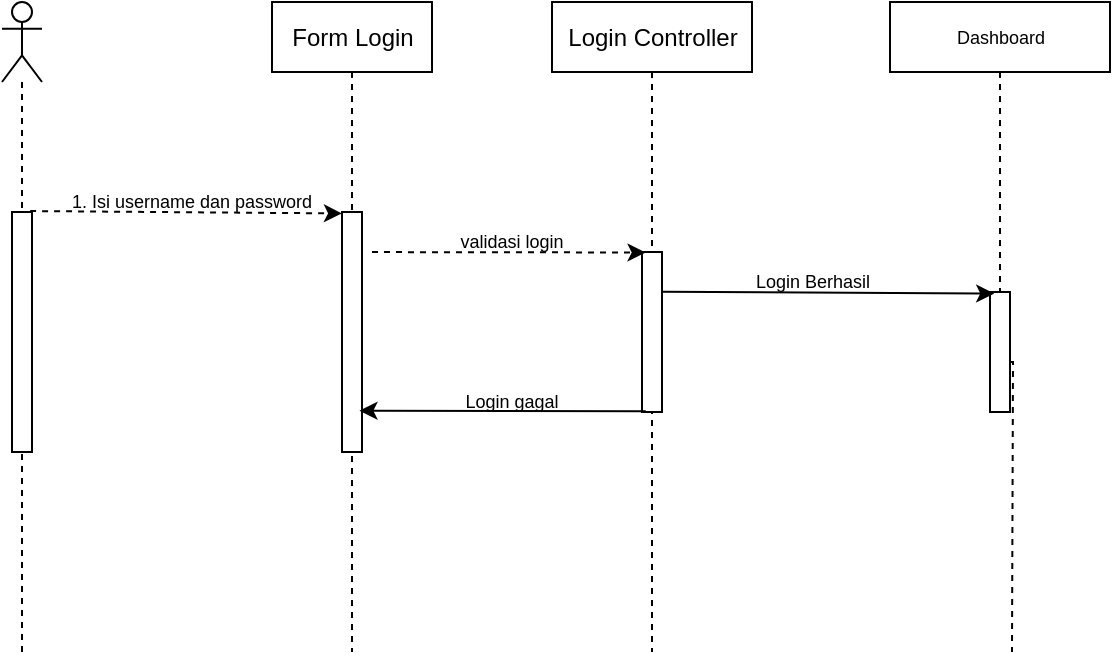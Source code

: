 <mxfile version="20.5.3" type="device" pages="7"><diagram name="Login" id="13e1069c-82ec-6db2-03f1-153e76fe0fe0"><mxGraphModel dx="1422" dy="804" grid="1" gridSize="10" guides="1" tooltips="1" connect="1" arrows="1" fold="1" page="1" pageScale="1" pageWidth="1100" pageHeight="850" background="none" math="0" shadow="0"><root><mxCell id="0"/><mxCell id="1" parent="0"/><mxCell id="lwrAelMYu3qT5PROHfoa-15" style="edgeStyle=orthogonalEdgeStyle;rounded=0;jumpStyle=none;jumpSize=17;orthogonalLoop=1;jettySize=auto;html=1;dashed=1;strokeWidth=1;endArrow=none;endFill=0;endSize=5;targetPerimeterSpacing=12;" parent="1" source="lwrAelMYu3qT5PROHfoa-9" edge="1"><mxGeometry relative="1" as="geometry"><mxPoint x="300" y="400" as="targetPoint"/><Array as="points"><mxPoint x="300" y="179"/></Array></mxGeometry></mxCell><mxCell id="lwrAelMYu3qT5PROHfoa-9" value="Form Login" style="html=1;" parent="1" vertex="1"><mxGeometry x="260" y="75" width="80" height="35" as="geometry"/></mxCell><mxCell id="lwrAelMYu3qT5PROHfoa-12" value="" style="html=1;points=[];perimeter=orthogonalPerimeter;" parent="1" vertex="1"><mxGeometry x="295" y="180" width="10" height="120" as="geometry"/></mxCell><mxCell id="lwrAelMYu3qT5PROHfoa-14" value="" style="endArrow=classic;dashed=1;endFill=1;endSize=6;html=1;rounded=0;strokeWidth=1;targetPerimeterSpacing=7;jumpStyle=none;jumpSize=17;exitX=0.904;exitY=-0.004;exitDx=0;exitDy=0;exitPerimeter=0;entryX=-0.004;entryY=0.006;entryDx=0;entryDy=0;entryPerimeter=0;startSize=3;" parent="1" source="lwrAelMYu3qT5PROHfoa-4" target="lwrAelMYu3qT5PROHfoa-12" edge="1"><mxGeometry width="160" relative="1" as="geometry"><mxPoint x="270" y="180" as="sourcePoint"/><mxPoint x="290" y="180" as="targetPoint"/></mxGeometry></mxCell><mxCell id="lwrAelMYu3qT5PROHfoa-18" value="1. Isi username dan password" style="text;html=1;strokeColor=none;fillColor=none;align=center;verticalAlign=middle;whiteSpace=wrap;rounded=0;fontSize=9;" parent="1" vertex="1"><mxGeometry x="150" y="170" width="140" height="10" as="geometry"/></mxCell><mxCell id="lwrAelMYu3qT5PROHfoa-22" style="edgeStyle=orthogonalEdgeStyle;rounded=0;jumpStyle=none;jumpSize=17;orthogonalLoop=1;jettySize=auto;html=1;dashed=1;strokeWidth=1;fontSize=12;endArrow=none;endFill=0;startSize=3;endSize=6;targetPerimeterSpacing=7;" parent="1" source="lwrAelMYu3qT5PROHfoa-19" edge="1"><mxGeometry relative="1" as="geometry"><mxPoint x="450" y="400" as="targetPoint"/></mxGeometry></mxCell><mxCell id="lwrAelMYu3qT5PROHfoa-19" value="Login Controller" style="html=1;fontSize=12;" parent="1" vertex="1"><mxGeometry x="400" y="75" width="100" height="35" as="geometry"/></mxCell><mxCell id="lwrAelMYu3qT5PROHfoa-20" value="" style="shape=umlLifeline;participant=umlActor;perimeter=lifelinePerimeter;whiteSpace=wrap;html=1;container=1;collapsible=0;recursiveResize=0;verticalAlign=top;spacingTop=36;outlineConnect=0;fontSize=12;" parent="1" vertex="1"><mxGeometry x="125" y="75" width="20" height="325" as="geometry"/></mxCell><mxCell id="lwrAelMYu3qT5PROHfoa-4" value="" style="html=1;points=[];perimeter=orthogonalPerimeter;labelBackgroundColor=default;" parent="1" vertex="1"><mxGeometry x="130" y="180" width="10" height="120" as="geometry"/></mxCell><mxCell id="lwrAelMYu3qT5PROHfoa-21" value="" style="html=1;points=[];perimeter=orthogonalPerimeter;labelBackgroundColor=default;fontSize=12;" parent="1" vertex="1"><mxGeometry x="445" y="200" width="10" height="80" as="geometry"/></mxCell><mxCell id="lwrAelMYu3qT5PROHfoa-23" value="" style="endArrow=classic;html=1;rounded=0;dashed=1;strokeWidth=1;fontSize=12;startSize=3;endSize=6;targetPerimeterSpacing=7;jumpStyle=none;jumpSize=17;entryX=0.18;entryY=0.003;entryDx=0;entryDy=0;entryPerimeter=0;exitX=1.5;exitY=0.167;exitDx=0;exitDy=0;exitPerimeter=0;" parent="1" source="lwrAelMYu3qT5PROHfoa-12" target="lwrAelMYu3qT5PROHfoa-21" edge="1"><mxGeometry width="50" height="50" relative="1" as="geometry"><mxPoint x="300" y="240" as="sourcePoint"/><mxPoint x="350" y="190" as="targetPoint"/></mxGeometry></mxCell><mxCell id="lwrAelMYu3qT5PROHfoa-24" value="validasi login" style="text;html=1;strokeColor=none;fillColor=none;align=center;verticalAlign=middle;whiteSpace=wrap;rounded=0;labelBackgroundColor=none;fontSize=9;" parent="1" vertex="1"><mxGeometry x="350" y="190" width="60" height="10" as="geometry"/></mxCell><mxCell id="lwrAelMYu3qT5PROHfoa-26" style="edgeStyle=orthogonalEdgeStyle;rounded=0;jumpStyle=none;jumpSize=17;orthogonalLoop=1;jettySize=auto;html=1;dashed=1;strokeWidth=1;fontSize=9;endArrow=none;endFill=0;startSize=3;endSize=6;targetPerimeterSpacing=7;" parent="1" source="lwrAelMYu3qT5PROHfoa-25" edge="1"><mxGeometry relative="1" as="geometry"><mxPoint x="630" y="400" as="targetPoint"/></mxGeometry></mxCell><mxCell id="lwrAelMYu3qT5PROHfoa-25" value="Dashboard" style="html=1;labelBackgroundColor=none;fontSize=9;" parent="1" vertex="1"><mxGeometry x="569" y="75" width="110" height="35" as="geometry"/></mxCell><mxCell id="lwrAelMYu3qT5PROHfoa-27" value="" style="html=1;points=[];perimeter=orthogonalPerimeter;labelBackgroundColor=none;fontSize=9;" parent="1" vertex="1"><mxGeometry x="619" y="220" width="10" height="60" as="geometry"/></mxCell><mxCell id="lwrAelMYu3qT5PROHfoa-28" value="" style="endArrow=classic;html=1;rounded=0;strokeWidth=1;fontSize=9;startSize=3;endSize=6;targetPerimeterSpacing=7;jumpStyle=none;jumpSize=17;entryX=0.21;entryY=0.013;entryDx=0;entryDy=0;entryPerimeter=0;exitX=0.99;exitY=0.248;exitDx=0;exitDy=0;exitPerimeter=0;" parent="1" source="lwrAelMYu3qT5PROHfoa-21" target="lwrAelMYu3qT5PROHfoa-27" edge="1"><mxGeometry width="50" height="50" relative="1" as="geometry"><mxPoint x="450" y="260" as="sourcePoint"/><mxPoint x="500" y="210" as="targetPoint"/></mxGeometry></mxCell><mxCell id="lwrAelMYu3qT5PROHfoa-29" value="Login Berhasil" style="text;html=1;strokeColor=none;fillColor=none;align=center;verticalAlign=middle;whiteSpace=wrap;rounded=0;labelBackgroundColor=none;fontSize=9;" parent="1" vertex="1"><mxGeometry x="480" y="210" width="101" height="10" as="geometry"/></mxCell><mxCell id="lwrAelMYu3qT5PROHfoa-30" value="" style="endArrow=classic;html=1;rounded=0;strokeWidth=1;fontSize=9;startSize=3;endSize=6;targetPerimeterSpacing=7;jumpStyle=none;jumpSize=17;exitX=0.187;exitY=0.996;exitDx=0;exitDy=0;exitPerimeter=0;entryX=0.873;entryY=0.828;entryDx=0;entryDy=0;entryPerimeter=0;" parent="1" source="lwrAelMYu3qT5PROHfoa-21" target="lwrAelMYu3qT5PROHfoa-12" edge="1"><mxGeometry width="50" height="50" relative="1" as="geometry"><mxPoint x="310" y="320" as="sourcePoint"/><mxPoint x="310" y="280" as="targetPoint"/></mxGeometry></mxCell><mxCell id="lwrAelMYu3qT5PROHfoa-31" value="Login gagal" style="text;html=1;strokeColor=none;fillColor=none;align=center;verticalAlign=middle;whiteSpace=wrap;rounded=0;labelBackgroundColor=none;fontSize=9;" parent="1" vertex="1"><mxGeometry x="320" y="270" width="120" height="10" as="geometry"/></mxCell></root></mxGraphModel></diagram><diagram id="d5U2PGtogvgQ7KiT9OjP" name="DataDiri"><mxGraphModel dx="1422" dy="804" grid="1" gridSize="10" guides="1" tooltips="1" connect="1" arrows="1" fold="1" page="1" pageScale="1" pageWidth="1169" pageHeight="827" math="0" shadow="0"><root><mxCell id="0"/><mxCell id="1" parent="0"/><mxCell id="U6UO5_opWolzAWf5UOEy-2" value="" style="shape=umlLifeline;participant=umlActor;perimeter=lifelinePerimeter;whiteSpace=wrap;html=1;container=1;collapsible=0;recursiveResize=0;verticalAlign=top;spacingTop=36;outlineConnect=0;labelBackgroundColor=none;fontSize=9;" parent="1" vertex="1"><mxGeometry x="90" y="80" width="20" height="400" as="geometry"/></mxCell><mxCell id="U6UO5_opWolzAWf5UOEy-3" value="" style="html=1;points=[];perimeter=orthogonalPerimeter;labelBackgroundColor=none;fontSize=9;" parent="U6UO5_opWolzAWf5UOEy-2" vertex="1"><mxGeometry x="5" y="80" width="10" height="280" as="geometry"/></mxCell><mxCell id="U6UO5_opWolzAWf5UOEy-5" style="edgeStyle=orthogonalEdgeStyle;rounded=0;jumpStyle=none;jumpSize=17;orthogonalLoop=1;jettySize=auto;html=1;strokeWidth=1;fontSize=9;endArrow=none;endFill=0;startSize=3;endSize=6;targetPerimeterSpacing=7;dashed=1;startArrow=none;" parent="1" source="U6UO5_opWolzAWf5UOEy-6" edge="1"><mxGeometry relative="1" as="geometry"><mxPoint x="220" y="481.481" as="targetPoint"/></mxGeometry></mxCell><mxCell id="U6UO5_opWolzAWf5UOEy-4" value="Menu Profile" style="html=1;labelBackgroundColor=none;fontSize=9;" parent="1" vertex="1"><mxGeometry x="180" y="80" width="80" height="40" as="geometry"/></mxCell><mxCell id="U6UO5_opWolzAWf5UOEy-6" value="" style="html=1;points=[];perimeter=orthogonalPerimeter;labelBackgroundColor=none;fontSize=9;" parent="1" vertex="1"><mxGeometry x="215" y="189" width="10" height="231" as="geometry"/></mxCell><mxCell id="U6UO5_opWolzAWf5UOEy-7" value="" style="edgeStyle=orthogonalEdgeStyle;rounded=0;jumpStyle=none;jumpSize=17;orthogonalLoop=1;jettySize=auto;html=1;strokeWidth=1;fontSize=9;endArrow=none;endFill=0;startSize=3;endSize=6;dashed=1;" parent="1" source="U6UO5_opWolzAWf5UOEy-4" target="U6UO5_opWolzAWf5UOEy-6" edge="1"><mxGeometry relative="1" as="geometry"><mxPoint x="220" y="481.481" as="targetPoint"/><mxPoint x="220" y="120.0" as="sourcePoint"/></mxGeometry></mxCell><mxCell id="U6UO5_opWolzAWf5UOEy-8" value="" style="endArrow=classic;html=1;rounded=0;dashed=1;strokeWidth=1;fontSize=9;startSize=3;endSize=6;targetPerimeterSpacing=7;jumpStyle=none;jumpSize=17;exitX=0.911;exitY=0.11;exitDx=0;exitDy=0;exitPerimeter=0;entryX=0.036;entryY=0.006;entryDx=0;entryDy=0;entryPerimeter=0;" parent="1" target="U6UO5_opWolzAWf5UOEy-6" edge="1"><mxGeometry width="50" height="50" relative="1" as="geometry"><mxPoint x="104.11" y="190.8" as="sourcePoint"/><mxPoint x="215.59" y="194.775" as="targetPoint"/></mxGeometry></mxCell><mxCell id="U6UO5_opWolzAWf5UOEy-9" value="Isi data diri" style="text;html=1;strokeColor=none;fillColor=none;align=center;verticalAlign=middle;whiteSpace=wrap;rounded=0;labelBackgroundColor=none;fontSize=9;" parent="1" vertex="1"><mxGeometry x="120" y="180" width="80" height="10" as="geometry"/></mxCell><mxCell id="U6UO5_opWolzAWf5UOEy-11" style="edgeStyle=orthogonalEdgeStyle;rounded=0;jumpStyle=none;jumpSize=17;orthogonalLoop=1;jettySize=auto;html=1;dashed=1;strokeWidth=1;fontSize=9;endArrow=none;endFill=0;startSize=3;endSize=6;targetPerimeterSpacing=7;" parent="1" source="U6UO5_opWolzAWf5UOEy-10" edge="1"><mxGeometry relative="1" as="geometry"><mxPoint x="360" y="480" as="targetPoint"/></mxGeometry></mxCell><mxCell id="U6UO5_opWolzAWf5UOEy-10" value="Calon Guru Controller" style="html=1;labelBackgroundColor=none;fontSize=9;whiteSpace=wrap;" parent="1" vertex="1"><mxGeometry x="320" y="80" width="80" height="40" as="geometry"/></mxCell><mxCell id="U6UO5_opWolzAWf5UOEy-12" value="" style="endArrow=classic;html=1;rounded=0;dashed=1;strokeWidth=1;fontSize=9;startSize=3;endSize=6;targetPerimeterSpacing=7;jumpStyle=none;jumpSize=17;entryX=0.096;entryY=0.002;entryDx=0;entryDy=0;entryPerimeter=0;" parent="1" target="U6UO5_opWolzAWf5UOEy-13" edge="1"><mxGeometry width="50" height="50" relative="1" as="geometry"><mxPoint x="230" y="200" as="sourcePoint"/><mxPoint x="300" y="170" as="targetPoint"/></mxGeometry></mxCell><mxCell id="U6UO5_opWolzAWf5UOEy-13" value="" style="html=1;points=[];perimeter=orthogonalPerimeter;labelBackgroundColor=none;fontSize=9;" parent="1" vertex="1"><mxGeometry x="355" y="200" width="10" height="80" as="geometry"/></mxCell><mxCell id="U6UO5_opWolzAWf5UOEy-14" value="simpan()" style="text;html=1;strokeColor=none;fillColor=none;align=center;verticalAlign=middle;whiteSpace=wrap;rounded=0;labelBackgroundColor=none;fontSize=9;" parent="1" vertex="1"><mxGeometry x="260" y="190" width="60" height="10" as="geometry"/></mxCell><mxCell id="vHRyvWLsVT9bUF5KCZ0g-2" style="edgeStyle=orthogonalEdgeStyle;rounded=0;jumpStyle=none;jumpSize=17;orthogonalLoop=1;jettySize=auto;html=1;dashed=1;strokeWidth=1;fontSize=9;endArrow=none;endFill=0;startSize=3;endSize=6;targetPerimeterSpacing=7;startArrow=none;" parent="1" source="vHRyvWLsVT9bUF5KCZ0g-3" edge="1"><mxGeometry relative="1" as="geometry"><mxPoint x="520" y="480" as="targetPoint"/></mxGeometry></mxCell><mxCell id="vHRyvWLsVT9bUF5KCZ0g-1" value="Upload berkas" style="html=1;labelBackgroundColor=none;fontSize=9;" parent="1" vertex="1"><mxGeometry x="480" y="80" width="80" height="40" as="geometry"/></mxCell><mxCell id="vHRyvWLsVT9bUF5KCZ0g-3" value="" style="html=1;points=[];perimeter=orthogonalPerimeter;labelBackgroundColor=none;fontSize=9;" parent="1" vertex="1"><mxGeometry x="515" y="200" width="10" height="130" as="geometry"/></mxCell><mxCell id="vHRyvWLsVT9bUF5KCZ0g-4" value="" style="edgeStyle=orthogonalEdgeStyle;rounded=0;jumpStyle=none;jumpSize=17;orthogonalLoop=1;jettySize=auto;html=1;dashed=1;strokeWidth=1;fontSize=9;endArrow=none;endFill=0;startSize=3;endSize=6;" parent="1" source="vHRyvWLsVT9bUF5KCZ0g-1" target="vHRyvWLsVT9bUF5KCZ0g-3" edge="1"><mxGeometry relative="1" as="geometry"><mxPoint x="520" y="480" as="targetPoint"/><mxPoint x="520" y="120" as="sourcePoint"/></mxGeometry></mxCell><mxCell id="vHRyvWLsVT9bUF5KCZ0g-5" value="" style="endArrow=classic;html=1;rounded=0;dashed=1;strokeWidth=1;fontSize=9;startSize=3;endSize=6;targetPerimeterSpacing=7;jumpStyle=none;jumpSize=17;exitX=0.967;exitY=0.017;exitDx=0;exitDy=0;exitPerimeter=0;entryX=-0.055;entryY=0.013;entryDx=0;entryDy=0;entryPerimeter=0;" parent="1" source="U6UO5_opWolzAWf5UOEy-13" target="vHRyvWLsVT9bUF5KCZ0g-3" edge="1"><mxGeometry width="50" height="50" relative="1" as="geometry"><mxPoint x="400" y="260" as="sourcePoint"/><mxPoint x="520" y="200" as="targetPoint"/></mxGeometry></mxCell><mxCell id="vHRyvWLsVT9bUF5KCZ0g-6" value="Menuju halaman berkas" style="text;html=1;strokeColor=none;fillColor=none;align=center;verticalAlign=middle;whiteSpace=wrap;rounded=0;labelBackgroundColor=none;fontSize=9;" parent="1" vertex="1"><mxGeometry x="380" y="190" width="120" height="10" as="geometry"/></mxCell><mxCell id="vHRyvWLsVT9bUF5KCZ0g-7" value="" style="endArrow=classic;html=1;rounded=0;dashed=1;strokeWidth=1;fontSize=9;startSize=3;endSize=6;targetPerimeterSpacing=7;jumpStyle=none;jumpSize=17;entryX=1.054;entryY=1.004;entryDx=0;entryDy=0;entryPerimeter=0;" parent="1" edge="1"><mxGeometry width="50" height="50" relative="1" as="geometry"><mxPoint x="520" y="330" as="sourcePoint"/><mxPoint x="365.54" y="330.32" as="targetPoint"/></mxGeometry></mxCell><mxCell id="vHRyvWLsVT9bUF5KCZ0g-8" value="simpan()" style="text;html=1;strokeColor=none;fillColor=none;align=center;verticalAlign=middle;whiteSpace=wrap;rounded=0;labelBackgroundColor=none;fontSize=9;" parent="1" vertex="1"><mxGeometry x="420" y="320" width="60" height="10" as="geometry"/></mxCell><mxCell id="vHRyvWLsVT9bUF5KCZ0g-9" value="" style="html=1;points=[];perimeter=orthogonalPerimeter;labelBackgroundColor=none;fontSize=9;" parent="1" vertex="1"><mxGeometry x="355" y="310" width="10" height="80" as="geometry"/></mxCell><mxCell id="vHRyvWLsVT9bUF5KCZ0g-10" value="" style="endArrow=classic;html=1;rounded=0;strokeWidth=1;fontSize=9;startSize=3;endSize=6;targetPerimeterSpacing=7;jumpStyle=none;jumpSize=17;entryX=0.974;entryY=0.394;entryDx=0;entryDy=0;entryPerimeter=0;exitX=-0.051;exitY=0.51;exitDx=0;exitDy=0;exitPerimeter=0;" parent="1" source="vHRyvWLsVT9bUF5KCZ0g-9" edge="1"><mxGeometry width="50" height="50" relative="1" as="geometry"><mxPoint x="358.85" y="350.32" as="sourcePoint"/><mxPoint x="224.74" y="350.014" as="targetPoint"/></mxGeometry></mxCell><mxCell id="vHRyvWLsVT9bUF5KCZ0g-11" value="" style="endArrow=classic;html=1;rounded=0;strokeWidth=1;fontSize=9;startSize=3;endSize=6;targetPerimeterSpacing=7;jumpStyle=none;jumpSize=17;entryX=0.974;entryY=0.394;entryDx=0;entryDy=0;entryPerimeter=0;exitX=0.385;exitY=1.004;exitDx=0;exitDy=0;exitPerimeter=0;" parent="1" edge="1"><mxGeometry width="50" height="50" relative="1" as="geometry"><mxPoint x="358.85" y="280.32" as="sourcePoint"/><mxPoint x="224.74" y="280.014" as="targetPoint"/></mxGeometry></mxCell><mxCell id="vHRyvWLsVT9bUF5KCZ0g-12" value="simpan berhasil" style="text;html=1;strokeColor=none;fillColor=none;align=center;verticalAlign=middle;whiteSpace=wrap;rounded=0;labelBackgroundColor=none;fontSize=9;" parent="1" vertex="1"><mxGeometry x="260" y="270" width="70" height="10" as="geometry"/></mxCell><mxCell id="vHRyvWLsVT9bUF5KCZ0g-13" value="simpan berhasil" style="text;html=1;strokeColor=none;fillColor=none;align=center;verticalAlign=middle;whiteSpace=wrap;rounded=0;labelBackgroundColor=none;fontSize=9;" parent="1" vertex="1"><mxGeometry x="260" y="340" width="70" height="10" as="geometry"/></mxCell></root></mxGraphModel></diagram><diagram id="_2y3wjDJaovQeC2iGmuc" name="Data Admin"><mxGraphModel dx="1422" dy="804" grid="1" gridSize="10" guides="1" tooltips="1" connect="1" arrows="1" fold="1" page="1" pageScale="1" pageWidth="1169" pageHeight="827" math="0" shadow="0"><root><mxCell id="0"/><mxCell id="1" parent="0"/><mxCell id="8dTVciLEisUTp43lVo6K-1" value="" style="shape=umlLifeline;participant=umlActor;perimeter=lifelinePerimeter;whiteSpace=wrap;html=1;container=1;collapsible=0;recursiveResize=0;verticalAlign=top;spacingTop=36;outlineConnect=0;labelBackgroundColor=none;fontSize=9;" parent="1" vertex="1"><mxGeometry x="90" y="80" width="20" height="480" as="geometry"/></mxCell><mxCell id="8dTVciLEisUTp43lVo6K-2" value="" style="html=1;points=[];perimeter=orthogonalPerimeter;labelBackgroundColor=none;fontSize=9;" parent="8dTVciLEisUTp43lVo6K-1" vertex="1"><mxGeometry x="5" y="80" width="10" height="310" as="geometry"/></mxCell><mxCell id="8dTVciLEisUTp43lVo6K-3" style="edgeStyle=orthogonalEdgeStyle;rounded=0;jumpStyle=none;jumpSize=17;orthogonalLoop=1;jettySize=auto;html=1;strokeWidth=1;fontSize=9;endArrow=none;endFill=0;startSize=3;endSize=6;targetPerimeterSpacing=7;dashed=1;startArrow=none;" parent="1" source="8dTVciLEisUTp43lVo6K-5" edge="1"><mxGeometry relative="1" as="geometry"><mxPoint x="220" y="560" as="targetPoint"/></mxGeometry></mxCell><mxCell id="8dTVciLEisUTp43lVo6K-4" value="Form Admin" style="html=1;labelBackgroundColor=none;fontSize=9;" parent="1" vertex="1"><mxGeometry x="180" y="80" width="80" height="40" as="geometry"/></mxCell><mxCell id="8dTVciLEisUTp43lVo6K-5" value="" style="html=1;points=[];perimeter=orthogonalPerimeter;labelBackgroundColor=none;fontSize=9;" parent="1" vertex="1"><mxGeometry x="215" y="189" width="10" height="81" as="geometry"/></mxCell><mxCell id="8dTVciLEisUTp43lVo6K-6" value="" style="edgeStyle=orthogonalEdgeStyle;rounded=0;jumpStyle=none;jumpSize=17;orthogonalLoop=1;jettySize=auto;html=1;strokeWidth=1;fontSize=9;endArrow=none;endFill=0;startSize=3;endSize=6;dashed=1;" parent="1" source="8dTVciLEisUTp43lVo6K-4" target="8dTVciLEisUTp43lVo6K-5" edge="1"><mxGeometry relative="1" as="geometry"><mxPoint x="220" y="481.481" as="targetPoint"/><mxPoint x="220" y="120.0" as="sourcePoint"/></mxGeometry></mxCell><mxCell id="8dTVciLEisUTp43lVo6K-7" value="" style="endArrow=classic;html=1;rounded=0;dashed=1;strokeWidth=1;fontSize=9;startSize=3;endSize=6;targetPerimeterSpacing=7;jumpStyle=none;jumpSize=17;exitX=0.911;exitY=0.11;exitDx=0;exitDy=0;exitPerimeter=0;entryX=0.036;entryY=0.006;entryDx=0;entryDy=0;entryPerimeter=0;" parent="1" target="8dTVciLEisUTp43lVo6K-5" edge="1"><mxGeometry width="50" height="50" relative="1" as="geometry"><mxPoint x="104.11" y="190.8" as="sourcePoint"/><mxPoint x="215.59" y="194.775" as="targetPoint"/></mxGeometry></mxCell><mxCell id="8dTVciLEisUTp43lVo6K-8" value="tambah admin" style="text;html=1;strokeColor=none;fillColor=none;align=center;verticalAlign=middle;whiteSpace=wrap;rounded=0;labelBackgroundColor=none;fontSize=9;" parent="1" vertex="1"><mxGeometry x="120" y="180" width="80" height="10" as="geometry"/></mxCell><mxCell id="8dTVciLEisUTp43lVo6K-9" style="edgeStyle=orthogonalEdgeStyle;rounded=0;jumpStyle=none;jumpSize=17;orthogonalLoop=1;jettySize=auto;html=1;dashed=1;strokeWidth=1;fontSize=9;endArrow=none;endFill=0;startSize=3;endSize=6;targetPerimeterSpacing=7;" parent="1" source="8dTVciLEisUTp43lVo6K-10" edge="1"><mxGeometry relative="1" as="geometry"><mxPoint x="360" y="560" as="targetPoint"/></mxGeometry></mxCell><mxCell id="8dTVciLEisUTp43lVo6K-10" value="Admin Controller" style="html=1;labelBackgroundColor=none;fontSize=9;whiteSpace=wrap;" parent="1" vertex="1"><mxGeometry x="320" y="80" width="80" height="40" as="geometry"/></mxCell><mxCell id="8dTVciLEisUTp43lVo6K-11" value="" style="endArrow=classic;html=1;rounded=0;dashed=1;strokeWidth=1;fontSize=9;startSize=3;endSize=6;targetPerimeterSpacing=7;jumpStyle=none;jumpSize=17;entryX=0.096;entryY=0.002;entryDx=0;entryDy=0;entryPerimeter=0;" parent="1" target="8dTVciLEisUTp43lVo6K-12" edge="1"><mxGeometry width="50" height="50" relative="1" as="geometry"><mxPoint x="230" y="200" as="sourcePoint"/><mxPoint x="300" y="170" as="targetPoint"/></mxGeometry></mxCell><mxCell id="8dTVciLEisUTp43lVo6K-12" value="" style="html=1;points=[];perimeter=orthogonalPerimeter;labelBackgroundColor=none;fontSize=9;" parent="1" vertex="1"><mxGeometry x="355" y="200" width="10" height="60" as="geometry"/></mxCell><mxCell id="8dTVciLEisUTp43lVo6K-13" value="simpan()" style="text;html=1;strokeColor=none;fillColor=none;align=center;verticalAlign=middle;whiteSpace=wrap;rounded=0;labelBackgroundColor=none;fontSize=9;" parent="1" vertex="1"><mxGeometry x="260" y="190" width="60" height="10" as="geometry"/></mxCell><mxCell id="8dTVciLEisUTp43lVo6K-14" value="" style="html=1;points=[];perimeter=orthogonalPerimeter;labelBackgroundColor=none;fontSize=9;" parent="1" vertex="1"><mxGeometry x="355" y="330" width="10" height="60" as="geometry"/></mxCell><mxCell id="8dTVciLEisUTp43lVo6K-15" value="" style="endArrow=classic;html=1;rounded=0;strokeWidth=1;fontSize=9;startSize=3;endSize=6;targetPerimeterSpacing=7;jumpStyle=none;jumpSize=17;entryX=0.974;entryY=0.394;entryDx=0;entryDy=0;entryPerimeter=0;exitX=-0.051;exitY=0.51;exitDx=0;exitDy=0;exitPerimeter=0;" parent="1" edge="1"><mxGeometry width="50" height="50" relative="1" as="geometry"><mxPoint x="354.49" y="390.8" as="sourcePoint"/><mxPoint x="224.74" y="390.014" as="targetPoint"/></mxGeometry></mxCell><mxCell id="8dTVciLEisUTp43lVo6K-16" value="" style="endArrow=classic;html=1;rounded=0;strokeWidth=1;fontSize=9;startSize=3;endSize=6;targetPerimeterSpacing=7;jumpStyle=none;jumpSize=17;entryX=0.974;entryY=0.394;entryDx=0;entryDy=0;entryPerimeter=0;exitX=0.385;exitY=1.004;exitDx=0;exitDy=0;exitPerimeter=0;" parent="1" edge="1"><mxGeometry width="50" height="50" relative="1" as="geometry"><mxPoint x="358.85" y="260.32" as="sourcePoint"/><mxPoint x="224.74" y="260.014" as="targetPoint"/></mxGeometry></mxCell><mxCell id="8dTVciLEisUTp43lVo6K-17" value="simpan berhasil" style="text;html=1;strokeColor=none;fillColor=none;align=center;verticalAlign=middle;whiteSpace=wrap;rounded=0;labelBackgroundColor=none;fontSize=9;" parent="1" vertex="1"><mxGeometry x="260" y="250" width="70" height="10" as="geometry"/></mxCell><mxCell id="8dTVciLEisUTp43lVo6K-18" value="edit berhasil" style="text;html=1;strokeColor=none;fillColor=none;align=center;verticalAlign=middle;whiteSpace=wrap;rounded=0;labelBackgroundColor=none;fontSize=9;" parent="1" vertex="1"><mxGeometry x="260" y="380" width="70" height="10" as="geometry"/></mxCell><mxCell id="8dTVciLEisUTp43lVo6K-19" value="" style="html=1;points=[];perimeter=orthogonalPerimeter;labelBackgroundColor=none;fontSize=9;" parent="1" vertex="1"><mxGeometry x="215" y="319" width="10" height="81" as="geometry"/></mxCell><mxCell id="8dTVciLEisUTp43lVo6K-20" value="" style="endArrow=classic;html=1;rounded=0;dashed=1;strokeWidth=1;fontSize=9;startSize=3;endSize=6;targetPerimeterSpacing=7;jumpStyle=none;jumpSize=17;exitX=0.911;exitY=0.11;exitDx=0;exitDy=0;exitPerimeter=0;entryX=0.036;entryY=0.006;entryDx=0;entryDy=0;entryPerimeter=0;" parent="1" target="8dTVciLEisUTp43lVo6K-19" edge="1"><mxGeometry width="50" height="50" relative="1" as="geometry"><mxPoint x="104.11" y="320.8" as="sourcePoint"/><mxPoint x="215.59" y="324.775" as="targetPoint"/></mxGeometry></mxCell><mxCell id="8dTVciLEisUTp43lVo6K-21" value="edit admin" style="text;html=1;strokeColor=none;fillColor=none;align=center;verticalAlign=middle;whiteSpace=wrap;rounded=0;labelBackgroundColor=none;fontSize=9;" parent="1" vertex="1"><mxGeometry x="120" y="310" width="80" height="10" as="geometry"/></mxCell><mxCell id="8dTVciLEisUTp43lVo6K-22" value="" style="endArrow=classic;html=1;rounded=0;dashed=1;strokeWidth=1;fontSize=9;startSize=3;endSize=6;targetPerimeterSpacing=7;jumpStyle=none;jumpSize=17;exitX=0.911;exitY=0.11;exitDx=0;exitDy=0;exitPerimeter=0;entryX=0.018;entryY=-0.003;entryDx=0;entryDy=0;entryPerimeter=0;" parent="1" target="8dTVciLEisUTp43lVo6K-14" edge="1"><mxGeometry width="50" height="50" relative="1" as="geometry"><mxPoint x="224.11" y="330.8" as="sourcePoint"/><mxPoint x="335.36" y="329.486" as="targetPoint"/></mxGeometry></mxCell><mxCell id="8dTVciLEisUTp43lVo6K-23" value="simpan()" style="text;html=1;strokeColor=none;fillColor=none;align=center;verticalAlign=middle;whiteSpace=wrap;rounded=0;labelBackgroundColor=none;fontSize=9;" parent="1" vertex="1"><mxGeometry x="254" y="320" width="80" height="10" as="geometry"/></mxCell><mxCell id="8dTVciLEisUTp43lVo6K-24" value="" style="html=1;points=[];perimeter=orthogonalPerimeter;labelBackgroundColor=none;fontSize=9;" parent="1" vertex="1"><mxGeometry x="355" y="440" width="10" height="60" as="geometry"/></mxCell><mxCell id="8dTVciLEisUTp43lVo6K-25" value="" style="endArrow=classic;html=1;rounded=0;strokeWidth=1;fontSize=9;startSize=3;endSize=6;targetPerimeterSpacing=7;jumpStyle=none;jumpSize=17;entryX=0.974;entryY=0.394;entryDx=0;entryDy=0;entryPerimeter=0;exitX=-0.051;exitY=0.51;exitDx=0;exitDy=0;exitPerimeter=0;" parent="1" edge="1"><mxGeometry width="50" height="50" relative="1" as="geometry"><mxPoint x="354.49" y="500.8" as="sourcePoint"/><mxPoint x="224.74" y="500.014" as="targetPoint"/></mxGeometry></mxCell><mxCell id="8dTVciLEisUTp43lVo6K-26" value="hapus berhasil" style="text;html=1;strokeColor=none;fillColor=none;align=center;verticalAlign=middle;whiteSpace=wrap;rounded=0;labelBackgroundColor=none;fontSize=9;" parent="1" vertex="1"><mxGeometry x="260" y="490" width="70" height="10" as="geometry"/></mxCell><mxCell id="8dTVciLEisUTp43lVo6K-27" value="" style="html=1;points=[];perimeter=orthogonalPerimeter;labelBackgroundColor=none;fontSize=9;" parent="1" vertex="1"><mxGeometry x="215" y="429" width="10" height="81" as="geometry"/></mxCell><mxCell id="8dTVciLEisUTp43lVo6K-28" value="" style="endArrow=classic;html=1;rounded=0;dashed=1;strokeWidth=1;fontSize=9;startSize=3;endSize=6;targetPerimeterSpacing=7;jumpStyle=none;jumpSize=17;exitX=0.911;exitY=0.11;exitDx=0;exitDy=0;exitPerimeter=0;entryX=0.036;entryY=0.006;entryDx=0;entryDy=0;entryPerimeter=0;" parent="1" target="8dTVciLEisUTp43lVo6K-27" edge="1"><mxGeometry width="50" height="50" relative="1" as="geometry"><mxPoint x="104.11" y="430.8" as="sourcePoint"/><mxPoint x="215.59" y="434.775" as="targetPoint"/></mxGeometry></mxCell><mxCell id="8dTVciLEisUTp43lVo6K-29" value="hapus admin" style="text;html=1;strokeColor=none;fillColor=none;align=center;verticalAlign=middle;whiteSpace=wrap;rounded=0;labelBackgroundColor=none;fontSize=9;" parent="1" vertex="1"><mxGeometry x="120" y="420" width="80" height="10" as="geometry"/></mxCell><mxCell id="8dTVciLEisUTp43lVo6K-30" value="" style="endArrow=classic;html=1;rounded=0;dashed=1;strokeWidth=1;fontSize=9;startSize=3;endSize=6;targetPerimeterSpacing=7;jumpStyle=none;jumpSize=17;exitX=0.911;exitY=0.11;exitDx=0;exitDy=0;exitPerimeter=0;entryX=0.018;entryY=-0.003;entryDx=0;entryDy=0;entryPerimeter=0;" parent="1" target="8dTVciLEisUTp43lVo6K-24" edge="1"><mxGeometry width="50" height="50" relative="1" as="geometry"><mxPoint x="224.11" y="440.8" as="sourcePoint"/><mxPoint x="335.36" y="439.486" as="targetPoint"/></mxGeometry></mxCell><mxCell id="8dTVciLEisUTp43lVo6K-31" value="hapus" style="text;html=1;strokeColor=none;fillColor=none;align=center;verticalAlign=middle;whiteSpace=wrap;rounded=0;labelBackgroundColor=none;fontSize=9;" parent="1" vertex="1"><mxGeometry x="254" y="430" width="80" height="10" as="geometry"/></mxCell></root></mxGraphModel></diagram><diagram id="nB8P8XcLVMNwo6kVAHGF" name="Halaman-5"><mxGraphModel dx="1422" dy="804" grid="1" gridSize="10" guides="1" tooltips="1" connect="1" arrows="1" fold="1" page="1" pageScale="1" pageWidth="1169" pageHeight="827" math="0" shadow="0"><root><mxCell id="0"/><mxCell id="1" parent="0"/><mxCell id="r660LjDhHJfvYOCNxvNk-1" value="" style="shape=umlLifeline;participant=umlActor;perimeter=lifelinePerimeter;whiteSpace=wrap;html=1;container=1;collapsible=0;recursiveResize=0;verticalAlign=top;spacingTop=36;outlineConnect=0;labelBackgroundColor=none;fontSize=9;" parent="1" vertex="1"><mxGeometry x="90" y="80" width="20" height="400" as="geometry"/></mxCell><mxCell id="r660LjDhHJfvYOCNxvNk-2" value="" style="html=1;points=[];perimeter=orthogonalPerimeter;labelBackgroundColor=none;fontSize=9;" parent="r660LjDhHJfvYOCNxvNk-1" vertex="1"><mxGeometry x="5" y="80" width="10" height="280" as="geometry"/></mxCell><mxCell id="r660LjDhHJfvYOCNxvNk-3" style="edgeStyle=orthogonalEdgeStyle;rounded=0;jumpStyle=none;jumpSize=17;orthogonalLoop=1;jettySize=auto;html=1;strokeWidth=1;fontSize=9;endArrow=none;endFill=0;startSize=3;endSize=6;targetPerimeterSpacing=7;dashed=1;startArrow=none;" parent="1" source="r660LjDhHJfvYOCNxvNk-5" edge="1"><mxGeometry relative="1" as="geometry"><mxPoint x="220" y="480" as="targetPoint"/></mxGeometry></mxCell><mxCell id="r660LjDhHJfvYOCNxvNk-4" value="Form Nilai Guru" style="html=1;labelBackgroundColor=none;fontSize=9;" parent="1" vertex="1"><mxGeometry x="180" y="80" width="80" height="40" as="geometry"/></mxCell><mxCell id="r660LjDhHJfvYOCNxvNk-5" value="" style="html=1;points=[];perimeter=orthogonalPerimeter;labelBackgroundColor=none;fontSize=9;" parent="1" vertex="1"><mxGeometry x="215" y="189" width="10" height="81" as="geometry"/></mxCell><mxCell id="r660LjDhHJfvYOCNxvNk-6" value="" style="edgeStyle=orthogonalEdgeStyle;rounded=0;jumpStyle=none;jumpSize=17;orthogonalLoop=1;jettySize=auto;html=1;strokeWidth=1;fontSize=9;endArrow=none;endFill=0;startSize=3;endSize=6;dashed=1;" parent="1" source="r660LjDhHJfvYOCNxvNk-4" target="r660LjDhHJfvYOCNxvNk-5" edge="1"><mxGeometry relative="1" as="geometry"><mxPoint x="220" y="481.481" as="targetPoint"/><mxPoint x="220" y="120.0" as="sourcePoint"/></mxGeometry></mxCell><mxCell id="r660LjDhHJfvYOCNxvNk-7" value="" style="endArrow=classic;html=1;rounded=0;dashed=1;strokeWidth=1;fontSize=9;startSize=3;endSize=6;targetPerimeterSpacing=7;jumpStyle=none;jumpSize=17;exitX=0.911;exitY=0.11;exitDx=0;exitDy=0;exitPerimeter=0;entryX=0.036;entryY=0.006;entryDx=0;entryDy=0;entryPerimeter=0;" parent="1" target="r660LjDhHJfvYOCNxvNk-5" edge="1"><mxGeometry width="50" height="50" relative="1" as="geometry"><mxPoint x="104.11" y="190.8" as="sourcePoint"/><mxPoint x="215.59" y="194.775" as="targetPoint"/></mxGeometry></mxCell><mxCell id="r660LjDhHJfvYOCNxvNk-8" value="input nilai" style="text;html=1;strokeColor=none;fillColor=none;align=center;verticalAlign=middle;whiteSpace=wrap;rounded=0;labelBackgroundColor=none;fontSize=9;" parent="1" vertex="1"><mxGeometry x="120" y="180" width="80" height="10" as="geometry"/></mxCell><mxCell id="r660LjDhHJfvYOCNxvNk-9" style="edgeStyle=orthogonalEdgeStyle;rounded=0;jumpStyle=none;jumpSize=17;orthogonalLoop=1;jettySize=auto;html=1;dashed=1;strokeWidth=1;fontSize=9;endArrow=none;endFill=0;startSize=3;endSize=6;targetPerimeterSpacing=7;" parent="1" source="r660LjDhHJfvYOCNxvNk-10" edge="1"><mxGeometry relative="1" as="geometry"><mxPoint x="360" y="480" as="targetPoint"/></mxGeometry></mxCell><mxCell id="r660LjDhHJfvYOCNxvNk-10" value="Guru Controller" style="html=1;labelBackgroundColor=none;fontSize=9;whiteSpace=wrap;" parent="1" vertex="1"><mxGeometry x="320" y="80" width="80" height="40" as="geometry"/></mxCell><mxCell id="r660LjDhHJfvYOCNxvNk-11" value="" style="endArrow=classic;html=1;rounded=0;dashed=1;strokeWidth=1;fontSize=9;startSize=3;endSize=6;targetPerimeterSpacing=7;jumpStyle=none;jumpSize=17;entryX=0.096;entryY=0.002;entryDx=0;entryDy=0;entryPerimeter=0;" parent="1" target="r660LjDhHJfvYOCNxvNk-12" edge="1"><mxGeometry width="50" height="50" relative="1" as="geometry"><mxPoint x="230" y="200" as="sourcePoint"/><mxPoint x="300" y="170" as="targetPoint"/></mxGeometry></mxCell><mxCell id="r660LjDhHJfvYOCNxvNk-12" value="" style="html=1;points=[];perimeter=orthogonalPerimeter;labelBackgroundColor=none;fontSize=9;" parent="1" vertex="1"><mxGeometry x="355" y="200" width="10" height="180" as="geometry"/></mxCell><mxCell id="r660LjDhHJfvYOCNxvNk-13" value="simpan()" style="text;html=1;strokeColor=none;fillColor=none;align=center;verticalAlign=middle;whiteSpace=wrap;rounded=0;labelBackgroundColor=none;fontSize=9;" parent="1" vertex="1"><mxGeometry x="260" y="190" width="60" height="10" as="geometry"/></mxCell><mxCell id="r660LjDhHJfvYOCNxvNk-14" value="" style="endArrow=classic;html=1;rounded=0;strokeWidth=1;fontSize=9;startSize=3;endSize=6;targetPerimeterSpacing=7;jumpStyle=none;jumpSize=17;entryX=0.974;entryY=0.394;entryDx=0;entryDy=0;entryPerimeter=0;exitX=-0.051;exitY=0.51;exitDx=0;exitDy=0;exitPerimeter=0;" parent="1" edge="1"><mxGeometry width="50" height="50" relative="1" as="geometry"><mxPoint x="354.49" y="380.8" as="sourcePoint"/><mxPoint x="224.74" y="380.014" as="targetPoint"/></mxGeometry></mxCell><mxCell id="r660LjDhHJfvYOCNxvNk-15" value="" style="endArrow=classic;html=1;rounded=0;strokeWidth=1;fontSize=9;startSize=3;endSize=6;targetPerimeterSpacing=7;jumpStyle=none;jumpSize=17;entryX=0.974;entryY=0.394;entryDx=0;entryDy=0;entryPerimeter=0;exitX=-0.043;exitY=0.334;exitDx=0;exitDy=0;exitPerimeter=0;" parent="1" source="r660LjDhHJfvYOCNxvNk-12" edge="1"><mxGeometry width="50" height="50" relative="1" as="geometry"><mxPoint x="350" y="260" as="sourcePoint"/><mxPoint x="224.74" y="260.014" as="targetPoint"/></mxGeometry></mxCell><mxCell id="r660LjDhHJfvYOCNxvNk-16" value="simpan berhasil" style="text;html=1;strokeColor=none;fillColor=none;align=center;verticalAlign=middle;whiteSpace=wrap;rounded=0;labelBackgroundColor=none;fontSize=9;" parent="1" vertex="1"><mxGeometry x="260" y="250" width="70" height="10" as="geometry"/></mxCell><mxCell id="r660LjDhHJfvYOCNxvNk-17" value="edit berhasil" style="text;html=1;strokeColor=none;fillColor=none;align=center;verticalAlign=middle;whiteSpace=wrap;rounded=0;labelBackgroundColor=none;fontSize=9;" parent="1" vertex="1"><mxGeometry x="260" y="370" width="70" height="10" as="geometry"/></mxCell><mxCell id="r660LjDhHJfvYOCNxvNk-18" value="" style="html=1;points=[];perimeter=orthogonalPerimeter;labelBackgroundColor=none;fontSize=9;" parent="1" vertex="1"><mxGeometry x="215" y="319" width="10" height="81" as="geometry"/></mxCell><mxCell id="r660LjDhHJfvYOCNxvNk-19" value="" style="endArrow=classic;html=1;rounded=0;dashed=1;strokeWidth=1;fontSize=9;startSize=3;endSize=6;targetPerimeterSpacing=7;jumpStyle=none;jumpSize=17;exitX=0.911;exitY=0.11;exitDx=0;exitDy=0;exitPerimeter=0;entryX=0.036;entryY=0.006;entryDx=0;entryDy=0;entryPerimeter=0;" parent="1" target="r660LjDhHJfvYOCNxvNk-18" edge="1"><mxGeometry width="50" height="50" relative="1" as="geometry"><mxPoint x="104.11" y="320.8" as="sourcePoint"/><mxPoint x="215.59" y="324.775" as="targetPoint"/></mxGeometry></mxCell><mxCell id="r660LjDhHJfvYOCNxvNk-20" value="edit nilai" style="text;html=1;strokeColor=none;fillColor=none;align=center;verticalAlign=middle;whiteSpace=wrap;rounded=0;labelBackgroundColor=none;fontSize=9;" parent="1" vertex="1"><mxGeometry x="120" y="310" width="80" height="10" as="geometry"/></mxCell><mxCell id="r660LjDhHJfvYOCNxvNk-21" value="" style="endArrow=classic;html=1;rounded=0;dashed=1;strokeWidth=1;fontSize=9;startSize=3;endSize=6;targetPerimeterSpacing=7;jumpStyle=none;jumpSize=17;exitX=0.911;exitY=0.11;exitDx=0;exitDy=0;exitPerimeter=0;entryX=0.018;entryY=-0.003;entryDx=0;entryDy=0;entryPerimeter=0;" parent="1" edge="1"><mxGeometry width="50" height="50" relative="1" as="geometry"><mxPoint x="224.11" y="330.8" as="sourcePoint"/><mxPoint x="355.18" y="329.76" as="targetPoint"/></mxGeometry></mxCell><mxCell id="r660LjDhHJfvYOCNxvNk-22" value="simpan()" style="text;html=1;strokeColor=none;fillColor=none;align=center;verticalAlign=middle;whiteSpace=wrap;rounded=0;labelBackgroundColor=none;fontSize=9;" parent="1" vertex="1"><mxGeometry x="254" y="320" width="80" height="10" as="geometry"/></mxCell><mxCell id="r660LjDhHJfvYOCNxvNk-30" style="edgeStyle=orthogonalEdgeStyle;rounded=0;jumpStyle=none;jumpSize=17;orthogonalLoop=1;jettySize=auto;html=1;dashed=1;strokeWidth=1;fontSize=9;endArrow=none;endFill=0;startSize=3;endSize=6;targetPerimeterSpacing=7;" parent="1" source="r660LjDhHJfvYOCNxvNk-31" edge="1"><mxGeometry relative="1" as="geometry"><mxPoint x="490" y="480" as="targetPoint"/></mxGeometry></mxCell><mxCell id="r660LjDhHJfvYOCNxvNk-31" value="Proses Topsis" style="html=1;labelBackgroundColor=none;fontSize=9;whiteSpace=wrap;" parent="1" vertex="1"><mxGeometry x="450" y="80" width="80" height="40" as="geometry"/></mxCell><mxCell id="r660LjDhHJfvYOCNxvNk-32" value="" style="html=1;points=[];perimeter=orthogonalPerimeter;labelBackgroundColor=none;fontSize=9;" parent="1" vertex="1"><mxGeometry x="485" y="280" width="10" height="160" as="geometry"/></mxCell><mxCell id="r660LjDhHJfvYOCNxvNk-34" value="" style="endArrow=classic;html=1;rounded=0;dashed=1;strokeWidth=1;fontSize=9;startSize=3;endSize=6;targetPerimeterSpacing=7;jumpStyle=none;jumpSize=17;entryX=0.123;entryY=0.146;entryDx=0;entryDy=0;entryPerimeter=0;" parent="1" edge="1"><mxGeometry width="50" height="50" relative="1" as="geometry"><mxPoint x="366" y="280" as="sourcePoint"/><mxPoint x="486.23" y="278.76" as="targetPoint"/></mxGeometry></mxCell><mxCell id="r660LjDhHJfvYOCNxvNk-35" value="proses topsis" style="text;html=1;strokeColor=none;fillColor=none;align=center;verticalAlign=middle;whiteSpace=wrap;rounded=0;labelBackgroundColor=none;fontSize=9;" parent="1" vertex="1"><mxGeometry x="385" y="260" width="84" height="20" as="geometry"/></mxCell><mxCell id="r660LjDhHJfvYOCNxvNk-36" value="" style="endArrow=classic;html=1;rounded=0;strokeWidth=1;fontSize=9;startSize=3;endSize=6;targetPerimeterSpacing=7;jumpStyle=none;jumpSize=17;entryX=0.894;entryY=0.247;entryDx=0;entryDy=0;entryPerimeter=0;" parent="1" edge="1"><mxGeometry width="50" height="50" relative="1" as="geometry"><mxPoint x="490" y="440" as="sourcePoint"/><mxPoint x="363.94" y="439.28" as="targetPoint"/></mxGeometry></mxCell><mxCell id="r660LjDhHJfvYOCNxvNk-37" value="simpan berhasil" style="text;html=1;strokeColor=none;fillColor=none;align=center;verticalAlign=middle;whiteSpace=wrap;rounded=0;labelBackgroundColor=none;fontSize=9;" parent="1" vertex="1"><mxGeometry x="396" y="430" width="70" height="10" as="geometry"/></mxCell><mxCell id="r660LjDhHJfvYOCNxvNk-45" style="edgeStyle=orthogonalEdgeStyle;rounded=0;jumpStyle=none;jumpSize=17;orthogonalLoop=1;jettySize=auto;html=1;strokeWidth=1;fontSize=9;endArrow=classic;endFill=1;startSize=3;endSize=6;targetPerimeterSpacing=7;entryX=0.979;entryY=0.406;entryDx=0;entryDy=0;entryPerimeter=0;" parent="1" target="r660LjDhHJfvYOCNxvNk-44" edge="1"><mxGeometry relative="1" as="geometry"><mxPoint x="355" y="445" as="sourcePoint"/><mxPoint x="230" y="445" as="targetPoint"/></mxGeometry></mxCell><mxCell id="r660LjDhHJfvYOCNxvNk-43" value="" style="html=1;points=[];perimeter=orthogonalPerimeter;labelBackgroundColor=none;fontSize=9;" parent="1" vertex="1"><mxGeometry x="355" y="410" width="10" height="70" as="geometry"/></mxCell><mxCell id="r660LjDhHJfvYOCNxvNk-44" value="" style="html=1;points=[];perimeter=orthogonalPerimeter;labelBackgroundColor=none;fontSize=9;" parent="1" vertex="1"><mxGeometry x="215" y="420" width="10" height="60" as="geometry"/></mxCell><mxCell id="r660LjDhHJfvYOCNxvNk-46" value="tampilkan hasil topsis" style="text;html=1;strokeColor=none;fillColor=none;align=center;verticalAlign=middle;whiteSpace=wrap;rounded=0;labelBackgroundColor=none;fontSize=9;" parent="1" vertex="1"><mxGeometry x="251" y="434" width="89" height="10" as="geometry"/></mxCell></root></mxGraphModel></diagram><diagram id="41jYTyYNAWWS3uWWhz_l" name="Kriteria"><mxGraphModel dx="1422" dy="804" grid="1" gridSize="10" guides="1" tooltips="1" connect="1" arrows="1" fold="1" page="1" pageScale="1" pageWidth="1169" pageHeight="827" math="0" shadow="0"><root><mxCell id="0"/><mxCell id="1" parent="0"/><mxCell id="bVTMOgaKE2hBprvMOER2-1" value="" style="shape=umlLifeline;participant=umlActor;perimeter=lifelinePerimeter;whiteSpace=wrap;html=1;container=1;collapsible=0;recursiveResize=0;verticalAlign=top;spacingTop=36;outlineConnect=0;labelBackgroundColor=none;fontSize=9;" parent="1" vertex="1"><mxGeometry x="90" y="80" width="20" height="480" as="geometry"/></mxCell><mxCell id="bVTMOgaKE2hBprvMOER2-2" value="" style="html=1;points=[];perimeter=orthogonalPerimeter;labelBackgroundColor=none;fontSize=9;" parent="bVTMOgaKE2hBprvMOER2-1" vertex="1"><mxGeometry x="5" y="80" width="10" height="310" as="geometry"/></mxCell><mxCell id="bVTMOgaKE2hBprvMOER2-3" style="edgeStyle=orthogonalEdgeStyle;rounded=0;jumpStyle=none;jumpSize=17;orthogonalLoop=1;jettySize=auto;html=1;strokeWidth=1;fontSize=9;endArrow=none;endFill=0;startSize=3;endSize=6;targetPerimeterSpacing=7;dashed=1;startArrow=none;" parent="1" source="bVTMOgaKE2hBprvMOER2-5" edge="1"><mxGeometry relative="1" as="geometry"><mxPoint x="220" y="560" as="targetPoint"/></mxGeometry></mxCell><mxCell id="bVTMOgaKE2hBprvMOER2-4" value="Form Kriteria" style="html=1;labelBackgroundColor=none;fontSize=9;" parent="1" vertex="1"><mxGeometry x="180" y="80" width="80" height="40" as="geometry"/></mxCell><mxCell id="bVTMOgaKE2hBprvMOER2-5" value="" style="html=1;points=[];perimeter=orthogonalPerimeter;labelBackgroundColor=none;fontSize=9;" parent="1" vertex="1"><mxGeometry x="215" y="189" width="10" height="81" as="geometry"/></mxCell><mxCell id="bVTMOgaKE2hBprvMOER2-6" value="" style="edgeStyle=orthogonalEdgeStyle;rounded=0;jumpStyle=none;jumpSize=17;orthogonalLoop=1;jettySize=auto;html=1;strokeWidth=1;fontSize=9;endArrow=none;endFill=0;startSize=3;endSize=6;dashed=1;" parent="1" source="bVTMOgaKE2hBprvMOER2-4" target="bVTMOgaKE2hBprvMOER2-5" edge="1"><mxGeometry relative="1" as="geometry"><mxPoint x="220" y="481.481" as="targetPoint"/><mxPoint x="220" y="120.0" as="sourcePoint"/></mxGeometry></mxCell><mxCell id="bVTMOgaKE2hBprvMOER2-7" value="" style="endArrow=classic;html=1;rounded=0;dashed=1;strokeWidth=1;fontSize=9;startSize=3;endSize=6;targetPerimeterSpacing=7;jumpStyle=none;jumpSize=17;exitX=0.911;exitY=0.11;exitDx=0;exitDy=0;exitPerimeter=0;entryX=0.036;entryY=0.006;entryDx=0;entryDy=0;entryPerimeter=0;" parent="1" target="bVTMOgaKE2hBprvMOER2-5" edge="1"><mxGeometry width="50" height="50" relative="1" as="geometry"><mxPoint x="104.11" y="190.8" as="sourcePoint"/><mxPoint x="215.59" y="194.775" as="targetPoint"/></mxGeometry></mxCell><mxCell id="bVTMOgaKE2hBprvMOER2-8" value="tambah kriteria" style="text;html=1;strokeColor=none;fillColor=none;align=center;verticalAlign=middle;whiteSpace=wrap;rounded=0;labelBackgroundColor=none;fontSize=9;" parent="1" vertex="1"><mxGeometry x="120" y="180" width="80" height="10" as="geometry"/></mxCell><mxCell id="bVTMOgaKE2hBprvMOER2-9" style="edgeStyle=orthogonalEdgeStyle;rounded=0;jumpStyle=none;jumpSize=17;orthogonalLoop=1;jettySize=auto;html=1;dashed=1;strokeWidth=1;fontSize=9;endArrow=none;endFill=0;startSize=3;endSize=6;targetPerimeterSpacing=7;" parent="1" source="bVTMOgaKE2hBprvMOER2-10" edge="1"><mxGeometry relative="1" as="geometry"><mxPoint x="360" y="560" as="targetPoint"/></mxGeometry></mxCell><mxCell id="bVTMOgaKE2hBprvMOER2-10" value="Kriteria Controller" style="html=1;labelBackgroundColor=none;fontSize=9;whiteSpace=wrap;" parent="1" vertex="1"><mxGeometry x="320" y="80" width="80" height="40" as="geometry"/></mxCell><mxCell id="bVTMOgaKE2hBprvMOER2-11" value="" style="endArrow=classic;html=1;rounded=0;dashed=1;strokeWidth=1;fontSize=9;startSize=3;endSize=6;targetPerimeterSpacing=7;jumpStyle=none;jumpSize=17;entryX=0.096;entryY=0.002;entryDx=0;entryDy=0;entryPerimeter=0;" parent="1" target="bVTMOgaKE2hBprvMOER2-12" edge="1"><mxGeometry width="50" height="50" relative="1" as="geometry"><mxPoint x="230" y="200" as="sourcePoint"/><mxPoint x="300" y="170" as="targetPoint"/></mxGeometry></mxCell><mxCell id="bVTMOgaKE2hBprvMOER2-12" value="" style="html=1;points=[];perimeter=orthogonalPerimeter;labelBackgroundColor=none;fontSize=9;" parent="1" vertex="1"><mxGeometry x="355" y="200" width="10" height="320" as="geometry"/></mxCell><mxCell id="bVTMOgaKE2hBprvMOER2-13" value="simpan()" style="text;html=1;strokeColor=none;fillColor=none;align=center;verticalAlign=middle;whiteSpace=wrap;rounded=0;labelBackgroundColor=none;fontSize=9;" parent="1" vertex="1"><mxGeometry x="260" y="190" width="60" height="10" as="geometry"/></mxCell><mxCell id="bVTMOgaKE2hBprvMOER2-23" value="" style="endArrow=classic;html=1;rounded=0;strokeWidth=1;fontSize=9;startSize=3;endSize=6;targetPerimeterSpacing=7;jumpStyle=none;jumpSize=17;entryX=0.974;entryY=0.394;entryDx=0;entryDy=0;entryPerimeter=0;exitX=-0.051;exitY=0.51;exitDx=0;exitDy=0;exitPerimeter=0;" parent="1" edge="1"><mxGeometry width="50" height="50" relative="1" as="geometry"><mxPoint x="354.49" y="390.8" as="sourcePoint"/><mxPoint x="224.74" y="390.014" as="targetPoint"/></mxGeometry></mxCell><mxCell id="bVTMOgaKE2hBprvMOER2-24" value="" style="endArrow=classic;html=1;rounded=0;strokeWidth=1;fontSize=9;startSize=3;endSize=6;targetPerimeterSpacing=7;jumpStyle=none;jumpSize=17;entryX=0.974;entryY=0.394;entryDx=0;entryDy=0;entryPerimeter=0;exitX=0.058;exitY=0.188;exitDx=0;exitDy=0;exitPerimeter=0;" parent="1" source="bVTMOgaKE2hBprvMOER2-12" edge="1"><mxGeometry width="50" height="50" relative="1" as="geometry"><mxPoint x="358.85" y="260.32" as="sourcePoint"/><mxPoint x="224.74" y="260.014" as="targetPoint"/></mxGeometry></mxCell><mxCell id="bVTMOgaKE2hBprvMOER2-25" value="simpan berhasil" style="text;html=1;strokeColor=none;fillColor=none;align=center;verticalAlign=middle;whiteSpace=wrap;rounded=0;labelBackgroundColor=none;fontSize=9;" parent="1" vertex="1"><mxGeometry x="260" y="250" width="70" height="10" as="geometry"/></mxCell><mxCell id="bVTMOgaKE2hBprvMOER2-26" value="edit berhasil" style="text;html=1;strokeColor=none;fillColor=none;align=center;verticalAlign=middle;whiteSpace=wrap;rounded=0;labelBackgroundColor=none;fontSize=9;" parent="1" vertex="1"><mxGeometry x="260" y="380" width="70" height="10" as="geometry"/></mxCell><mxCell id="2AxM5nz6geDwLMbjO9Pg-1" value="" style="html=1;points=[];perimeter=orthogonalPerimeter;labelBackgroundColor=none;fontSize=9;" parent="1" vertex="1"><mxGeometry x="215" y="319" width="10" height="81" as="geometry"/></mxCell><mxCell id="2AxM5nz6geDwLMbjO9Pg-2" value="" style="endArrow=classic;html=1;rounded=0;dashed=1;strokeWidth=1;fontSize=9;startSize=3;endSize=6;targetPerimeterSpacing=7;jumpStyle=none;jumpSize=17;exitX=0.911;exitY=0.11;exitDx=0;exitDy=0;exitPerimeter=0;entryX=0.036;entryY=0.006;entryDx=0;entryDy=0;entryPerimeter=0;" parent="1" target="2AxM5nz6geDwLMbjO9Pg-1" edge="1"><mxGeometry width="50" height="50" relative="1" as="geometry"><mxPoint x="104.11" y="320.8" as="sourcePoint"/><mxPoint x="215.59" y="324.775" as="targetPoint"/></mxGeometry></mxCell><mxCell id="2AxM5nz6geDwLMbjO9Pg-3" value="edit kriteria" style="text;html=1;strokeColor=none;fillColor=none;align=center;verticalAlign=middle;whiteSpace=wrap;rounded=0;labelBackgroundColor=none;fontSize=9;" parent="1" vertex="1"><mxGeometry x="120" y="310" width="80" height="10" as="geometry"/></mxCell><mxCell id="2AxM5nz6geDwLMbjO9Pg-4" value="" style="endArrow=classic;html=1;rounded=0;dashed=1;strokeWidth=1;fontSize=9;startSize=3;endSize=6;targetPerimeterSpacing=7;jumpStyle=none;jumpSize=17;exitX=0.911;exitY=0.11;exitDx=0;exitDy=0;exitPerimeter=0;entryX=0.018;entryY=-0.003;entryDx=0;entryDy=0;entryPerimeter=0;" parent="1" edge="1"><mxGeometry width="50" height="50" relative="1" as="geometry"><mxPoint x="224.11" y="330.8" as="sourcePoint"/><mxPoint x="355.18" y="329.76" as="targetPoint"/></mxGeometry></mxCell><mxCell id="2AxM5nz6geDwLMbjO9Pg-5" value="simpan()" style="text;html=1;strokeColor=none;fillColor=none;align=center;verticalAlign=middle;whiteSpace=wrap;rounded=0;labelBackgroundColor=none;fontSize=9;" parent="1" vertex="1"><mxGeometry x="254" y="320" width="80" height="10" as="geometry"/></mxCell><mxCell id="2AxM5nz6geDwLMbjO9Pg-7" value="" style="endArrow=classic;html=1;rounded=0;strokeWidth=1;fontSize=9;startSize=3;endSize=6;targetPerimeterSpacing=7;jumpStyle=none;jumpSize=17;entryX=0.974;entryY=0.394;entryDx=0;entryDy=0;entryPerimeter=0;exitX=-0.051;exitY=0.51;exitDx=0;exitDy=0;exitPerimeter=0;" parent="1" edge="1"><mxGeometry width="50" height="50" relative="1" as="geometry"><mxPoint x="354.49" y="500.8" as="sourcePoint"/><mxPoint x="224.74" y="500.014" as="targetPoint"/></mxGeometry></mxCell><mxCell id="2AxM5nz6geDwLMbjO9Pg-8" value="hapus berhasil" style="text;html=1;strokeColor=none;fillColor=none;align=center;verticalAlign=middle;whiteSpace=wrap;rounded=0;labelBackgroundColor=none;fontSize=9;" parent="1" vertex="1"><mxGeometry x="260" y="490" width="70" height="10" as="geometry"/></mxCell><mxCell id="2AxM5nz6geDwLMbjO9Pg-9" value="" style="html=1;points=[];perimeter=orthogonalPerimeter;labelBackgroundColor=none;fontSize=9;" parent="1" vertex="1"><mxGeometry x="215" y="429" width="10" height="81" as="geometry"/></mxCell><mxCell id="2AxM5nz6geDwLMbjO9Pg-10" value="" style="endArrow=classic;html=1;rounded=0;dashed=1;strokeWidth=1;fontSize=9;startSize=3;endSize=6;targetPerimeterSpacing=7;jumpStyle=none;jumpSize=17;exitX=0.911;exitY=0.11;exitDx=0;exitDy=0;exitPerimeter=0;entryX=0.036;entryY=0.006;entryDx=0;entryDy=0;entryPerimeter=0;" parent="1" target="2AxM5nz6geDwLMbjO9Pg-9" edge="1"><mxGeometry width="50" height="50" relative="1" as="geometry"><mxPoint x="104.11" y="430.8" as="sourcePoint"/><mxPoint x="215.59" y="434.775" as="targetPoint"/></mxGeometry></mxCell><mxCell id="2AxM5nz6geDwLMbjO9Pg-11" value="hapus kriteria" style="text;html=1;strokeColor=none;fillColor=none;align=center;verticalAlign=middle;whiteSpace=wrap;rounded=0;labelBackgroundColor=none;fontSize=9;" parent="1" vertex="1"><mxGeometry x="120" y="420" width="80" height="10" as="geometry"/></mxCell><mxCell id="2AxM5nz6geDwLMbjO9Pg-12" value="" style="endArrow=classic;html=1;rounded=0;dashed=1;strokeWidth=1;fontSize=9;startSize=3;endSize=6;targetPerimeterSpacing=7;jumpStyle=none;jumpSize=17;exitX=0.911;exitY=0.11;exitDx=0;exitDy=0;exitPerimeter=0;entryX=0.018;entryY=-0.003;entryDx=0;entryDy=0;entryPerimeter=0;" parent="1" edge="1"><mxGeometry width="50" height="50" relative="1" as="geometry"><mxPoint x="224.11" y="440.8" as="sourcePoint"/><mxPoint x="355.18" y="439.82" as="targetPoint"/></mxGeometry></mxCell><mxCell id="2AxM5nz6geDwLMbjO9Pg-13" value="hapus" style="text;html=1;strokeColor=none;fillColor=none;align=center;verticalAlign=middle;whiteSpace=wrap;rounded=0;labelBackgroundColor=none;fontSize=9;" parent="1" vertex="1"><mxGeometry x="254" y="430" width="80" height="10" as="geometry"/></mxCell><mxCell id="M_1fE9_7J6INOKmTLB-Y-1" style="edgeStyle=orthogonalEdgeStyle;rounded=0;jumpStyle=none;jumpSize=17;orthogonalLoop=1;jettySize=auto;html=1;dashed=1;strokeWidth=1;fontSize=9;endArrow=none;endFill=0;startSize=3;endSize=6;targetPerimeterSpacing=7;" parent="1" source="M_1fE9_7J6INOKmTLB-Y-2" edge="1"><mxGeometry relative="1" as="geometry"><mxPoint x="490" y="560" as="targetPoint"/></mxGeometry></mxCell><mxCell id="M_1fE9_7J6INOKmTLB-Y-2" value="Perbandingan Kriteria" style="html=1;labelBackgroundColor=none;fontSize=9;whiteSpace=wrap;" parent="1" vertex="1"><mxGeometry x="450" y="80" width="80" height="40" as="geometry"/></mxCell><mxCell id="M_1fE9_7J6INOKmTLB-Y-3" value="" style="html=1;points=[];perimeter=orthogonalPerimeter;labelBackgroundColor=none;fontSize=9;" parent="1" vertex="1"><mxGeometry x="485" y="200" width="10" height="60" as="geometry"/></mxCell><mxCell id="M_1fE9_7J6INOKmTLB-Y-4" value="" style="html=1;points=[];perimeter=orthogonalPerimeter;labelBackgroundColor=none;fontSize=9;" parent="1" vertex="1"><mxGeometry x="485" y="330" width="10" height="60" as="geometry"/></mxCell><mxCell id="M_1fE9_7J6INOKmTLB-Y-6" value="" style="endArrow=classic;html=1;rounded=0;dashed=1;strokeWidth=1;fontSize=9;startSize=3;endSize=6;targetPerimeterSpacing=7;jumpStyle=none;jumpSize=17;entryX=0.123;entryY=0.146;entryDx=0;entryDy=0;entryPerimeter=0;" parent="1" edge="1"><mxGeometry width="50" height="50" relative="1" as="geometry"><mxPoint x="366" y="200" as="sourcePoint"/><mxPoint x="486.23" y="198.76" as="targetPoint"/></mxGeometry></mxCell><mxCell id="M_1fE9_7J6INOKmTLB-Y-7" value="tambah nilai perbandingan AHP" style="text;html=1;strokeColor=none;fillColor=none;align=center;verticalAlign=middle;whiteSpace=wrap;rounded=0;labelBackgroundColor=none;fontSize=9;" parent="1" vertex="1"><mxGeometry x="385" y="180" width="84" height="20" as="geometry"/></mxCell><mxCell id="M_1fE9_7J6INOKmTLB-Y-8" value="" style="endArrow=classic;html=1;rounded=0;strokeWidth=1;fontSize=9;startSize=3;endSize=6;targetPerimeterSpacing=7;jumpStyle=none;jumpSize=17;" parent="1" target="bVTMOgaKE2hBprvMOER2-12" edge="1"><mxGeometry width="50" height="50" relative="1" as="geometry"><mxPoint x="490" y="260" as="sourcePoint"/><mxPoint x="370" y="260" as="targetPoint"/></mxGeometry></mxCell><mxCell id="M_1fE9_7J6INOKmTLB-Y-9" value="simpan berhasil" style="text;html=1;strokeColor=none;fillColor=none;align=center;verticalAlign=middle;whiteSpace=wrap;rounded=0;labelBackgroundColor=none;fontSize=9;" parent="1" vertex="1"><mxGeometry x="396" y="250" width="70" height="10" as="geometry"/></mxCell><mxCell id="M_1fE9_7J6INOKmTLB-Y-10" value="" style="endArrow=classic;html=1;rounded=0;dashed=1;strokeWidth=1;fontSize=9;startSize=3;endSize=6;targetPerimeterSpacing=7;jumpStyle=none;jumpSize=17;entryX=0.123;entryY=0.146;entryDx=0;entryDy=0;entryPerimeter=0;" parent="1" edge="1"><mxGeometry width="50" height="50" relative="1" as="geometry"><mxPoint x="366" y="331" as="sourcePoint"/><mxPoint x="486.23" y="329.76" as="targetPoint"/></mxGeometry></mxCell><mxCell id="M_1fE9_7J6INOKmTLB-Y-11" value="edit nilai perbandingan AHP" style="text;html=1;strokeColor=none;fillColor=none;align=center;verticalAlign=middle;whiteSpace=wrap;rounded=0;labelBackgroundColor=none;fontSize=9;" parent="1" vertex="1"><mxGeometry x="385" y="311" width="84" height="20" as="geometry"/></mxCell><mxCell id="M_1fE9_7J6INOKmTLB-Y-12" value="" style="endArrow=classic;html=1;rounded=0;strokeWidth=1;fontSize=9;startSize=3;endSize=6;targetPerimeterSpacing=7;jumpStyle=none;jumpSize=17;entryX=0.968;entryY=0.753;entryDx=0;entryDy=0;entryPerimeter=0;" parent="1" edge="1"><mxGeometry width="50" height="50" relative="1" as="geometry"><mxPoint x="490" y="390" as="sourcePoint"/><mxPoint x="364.68" y="390.24" as="targetPoint"/></mxGeometry></mxCell><mxCell id="M_1fE9_7J6INOKmTLB-Y-13" value="simpan berhasil" style="text;html=1;strokeColor=none;fillColor=none;align=center;verticalAlign=middle;whiteSpace=wrap;rounded=0;labelBackgroundColor=none;fontSize=9;" parent="1" vertex="1"><mxGeometry x="396" y="381" width="70" height="10" as="geometry"/></mxCell></root></mxGraphModel></diagram><diagram id="-WrDugSx_zRasXnKwEt-" name="Halaman-6"><mxGraphModel dx="1422" dy="804" grid="1" gridSize="10" guides="1" tooltips="1" connect="1" arrows="1" fold="1" page="1" pageScale="1" pageWidth="1169" pageHeight="827" math="0" shadow="0"><root><mxCell id="0"/><mxCell id="1" parent="0"/><mxCell id="tOqEFwGYDj6V-nqcZLd--1" value="" style="shape=umlLifeline;participant=umlActor;perimeter=lifelinePerimeter;whiteSpace=wrap;html=1;container=1;collapsible=0;recursiveResize=0;verticalAlign=top;spacingTop=36;outlineConnect=0;labelBackgroundColor=none;fontSize=9;" parent="1" vertex="1"><mxGeometry x="90" y="80" width="20" height="320" as="geometry"/></mxCell><mxCell id="tOqEFwGYDj6V-nqcZLd--2" value="" style="html=1;points=[];perimeter=orthogonalPerimeter;labelBackgroundColor=none;fontSize=9;" parent="tOqEFwGYDj6V-nqcZLd--1" vertex="1"><mxGeometry x="5" y="80" width="10" height="170" as="geometry"/></mxCell><mxCell id="tOqEFwGYDj6V-nqcZLd--3" style="edgeStyle=orthogonalEdgeStyle;rounded=0;jumpStyle=none;jumpSize=17;orthogonalLoop=1;jettySize=auto;html=1;strokeWidth=1;fontSize=9;endArrow=none;endFill=0;startSize=3;endSize=6;targetPerimeterSpacing=7;dashed=1;startArrow=none;" parent="1" source="tOqEFwGYDj6V-nqcZLd--5" edge="1"><mxGeometry relative="1" as="geometry"><mxPoint x="220" y="400" as="targetPoint"/></mxGeometry></mxCell><mxCell id="tOqEFwGYDj6V-nqcZLd--4" value="Database Nilai Topsis" style="html=1;labelBackgroundColor=none;fontSize=9;whiteSpace=wrap;" parent="1" vertex="1"><mxGeometry x="180" y="80" width="80" height="40" as="geometry"/></mxCell><mxCell id="tOqEFwGYDj6V-nqcZLd--5" value="" style="html=1;points=[];perimeter=orthogonalPerimeter;labelBackgroundColor=none;fontSize=9;" parent="1" vertex="1"><mxGeometry x="215" y="189" width="10" height="81" as="geometry"/></mxCell><mxCell id="tOqEFwGYDj6V-nqcZLd--6" value="" style="edgeStyle=orthogonalEdgeStyle;rounded=0;jumpStyle=none;jumpSize=17;orthogonalLoop=1;jettySize=auto;html=1;strokeWidth=1;fontSize=9;endArrow=none;endFill=0;startSize=3;endSize=6;dashed=1;" parent="1" source="tOqEFwGYDj6V-nqcZLd--4" target="tOqEFwGYDj6V-nqcZLd--5" edge="1"><mxGeometry relative="1" as="geometry"><mxPoint x="220" y="481.481" as="targetPoint"/><mxPoint x="220" y="120.0" as="sourcePoint"/></mxGeometry></mxCell><mxCell id="tOqEFwGYDj6V-nqcZLd--7" value="" style="endArrow=classic;html=1;rounded=0;dashed=1;strokeWidth=1;fontSize=9;startSize=3;endSize=6;targetPerimeterSpacing=7;jumpStyle=none;jumpSize=17;exitX=0.911;exitY=0.11;exitDx=0;exitDy=0;exitPerimeter=0;entryX=0.036;entryY=0.006;entryDx=0;entryDy=0;entryPerimeter=0;" parent="1" target="tOqEFwGYDj6V-nqcZLd--5" edge="1"><mxGeometry width="50" height="50" relative="1" as="geometry"><mxPoint x="104.11" y="190.8" as="sourcePoint"/><mxPoint x="215.59" y="194.775" as="targetPoint"/></mxGeometry></mxCell><mxCell id="tOqEFwGYDj6V-nqcZLd--8" value="membuka halaman copeland" style="text;html=1;strokeColor=none;fillColor=none;align=center;verticalAlign=middle;whiteSpace=wrap;rounded=0;labelBackgroundColor=none;fontSize=9;" parent="1" vertex="1"><mxGeometry x="120" y="170" width="90" height="20" as="geometry"/></mxCell><mxCell id="tOqEFwGYDj6V-nqcZLd--9" style="edgeStyle=orthogonalEdgeStyle;rounded=0;jumpStyle=none;jumpSize=17;orthogonalLoop=1;jettySize=auto;html=1;dashed=1;strokeWidth=1;fontSize=9;endArrow=none;endFill=0;startSize=3;endSize=6;targetPerimeterSpacing=7;" parent="1" source="tOqEFwGYDj6V-nqcZLd--10" edge="1"><mxGeometry relative="1" as="geometry"><mxPoint x="360" y="400" as="targetPoint"/></mxGeometry></mxCell><mxCell id="tOqEFwGYDj6V-nqcZLd--10" value="Methode Controller" style="html=1;labelBackgroundColor=none;fontSize=9;whiteSpace=wrap;" parent="1" vertex="1"><mxGeometry x="320" y="80" width="80" height="40" as="geometry"/></mxCell><mxCell id="tOqEFwGYDj6V-nqcZLd--11" value="" style="endArrow=classic;html=1;rounded=0;dashed=1;strokeWidth=1;fontSize=9;startSize=3;endSize=6;targetPerimeterSpacing=7;jumpStyle=none;jumpSize=17;entryX=0.096;entryY=0.002;entryDx=0;entryDy=0;entryPerimeter=0;" parent="1" target="tOqEFwGYDj6V-nqcZLd--12" edge="1"><mxGeometry width="50" height="50" relative="1" as="geometry"><mxPoint x="230" y="200" as="sourcePoint"/><mxPoint x="300" y="170" as="targetPoint"/></mxGeometry></mxCell><mxCell id="tOqEFwGYDj6V-nqcZLd--12" value="" style="html=1;points=[];perimeter=orthogonalPerimeter;labelBackgroundColor=none;fontSize=9;" parent="1" vertex="1"><mxGeometry x="355" y="200" width="10" height="100" as="geometry"/></mxCell><mxCell id="tOqEFwGYDj6V-nqcZLd--13" value="proses" style="text;html=1;strokeColor=none;fillColor=none;align=center;verticalAlign=middle;whiteSpace=wrap;rounded=0;labelBackgroundColor=none;fontSize=9;" parent="1" vertex="1"><mxGeometry x="260" y="190" width="60" height="10" as="geometry"/></mxCell><mxCell id="tOqEFwGYDj6V-nqcZLd--15" value="" style="endArrow=classic;html=1;rounded=0;strokeWidth=1;fontSize=9;startSize=3;endSize=6;targetPerimeterSpacing=7;jumpStyle=none;jumpSize=17;entryX=0.974;entryY=0.394;entryDx=0;entryDy=0;entryPerimeter=0;" parent="1" edge="1"><mxGeometry width="50" height="50" relative="1" as="geometry"><mxPoint x="350" y="260" as="sourcePoint"/><mxPoint x="224.74" y="260.014" as="targetPoint"/></mxGeometry></mxCell><mxCell id="tOqEFwGYDj6V-nqcZLd--16" value="simpan berhasil" style="text;html=1;strokeColor=none;fillColor=none;align=center;verticalAlign=middle;whiteSpace=wrap;rounded=0;labelBackgroundColor=none;fontSize=9;" parent="1" vertex="1"><mxGeometry x="260" y="250" width="70" height="10" as="geometry"/></mxCell><mxCell id="tOqEFwGYDj6V-nqcZLd--30" style="edgeStyle=orthogonalEdgeStyle;rounded=0;jumpStyle=none;jumpSize=17;orthogonalLoop=1;jettySize=auto;html=1;dashed=1;strokeWidth=1;fontSize=9;endArrow=none;endFill=0;startSize=3;endSize=6;targetPerimeterSpacing=7;" parent="1" source="tOqEFwGYDj6V-nqcZLd--31" edge="1"><mxGeometry relative="1" as="geometry"><mxPoint x="490" y="400" as="targetPoint"/></mxGeometry></mxCell><mxCell id="tOqEFwGYDj6V-nqcZLd--31" value="Halaman Copeland" style="html=1;labelBackgroundColor=none;fontSize=9;whiteSpace=wrap;" parent="1" vertex="1"><mxGeometry x="450" y="80" width="80" height="40" as="geometry"/></mxCell><mxCell id="tOqEFwGYDj6V-nqcZLd--32" value="" style="html=1;points=[];perimeter=orthogonalPerimeter;labelBackgroundColor=none;fontSize=9;" parent="1" vertex="1"><mxGeometry x="485" y="270" width="10" height="60" as="geometry"/></mxCell><mxCell id="tOqEFwGYDj6V-nqcZLd--34" value="" style="endArrow=classic;html=1;rounded=0;strokeWidth=1;fontSize=9;startSize=3;endSize=6;targetPerimeterSpacing=7;jumpStyle=none;jumpSize=17;entryX=0.123;entryY=0.146;entryDx=0;entryDy=0;entryPerimeter=0;" parent="1" edge="1"><mxGeometry width="50" height="50" relative="1" as="geometry"><mxPoint x="366" y="300" as="sourcePoint"/><mxPoint x="486.23" y="298.76" as="targetPoint"/></mxGeometry></mxCell><mxCell id="tOqEFwGYDj6V-nqcZLd--35" value="tampilkan hasil pemrosesan" style="text;html=1;strokeColor=none;fillColor=none;align=center;verticalAlign=middle;whiteSpace=wrap;rounded=0;labelBackgroundColor=none;fontSize=9;" parent="1" vertex="1"><mxGeometry x="385" y="270" width="84" height="30" as="geometry"/></mxCell></root></mxGraphModel></diagram><diagram id="VWFq-LwqioIL8sEOH7sw" name="Halaman-7"><mxGraphModel dx="1422" dy="804" grid="1" gridSize="10" guides="1" tooltips="1" connect="1" arrows="1" fold="1" page="1" pageScale="1" pageWidth="1169" pageHeight="827" math="0" shadow="0"><root><mxCell id="0"/><mxCell id="1" parent="0"/></root></mxGraphModel></diagram></mxfile>